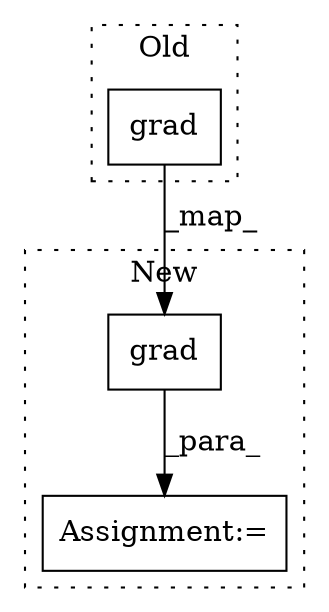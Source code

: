 digraph G {
subgraph cluster0 {
1 [label="grad" a="32" s="13325,13336" l="5,1" shape="box"];
label = "Old";
style="dotted";
}
subgraph cluster1 {
2 [label="grad" a="32" s="13036,13047" l="5,1" shape="box"];
3 [label="Assignment:=" a="7" s="13035" l="1" shape="box"];
label = "New";
style="dotted";
}
1 -> 2 [label="_map_"];
2 -> 3 [label="_para_"];
}